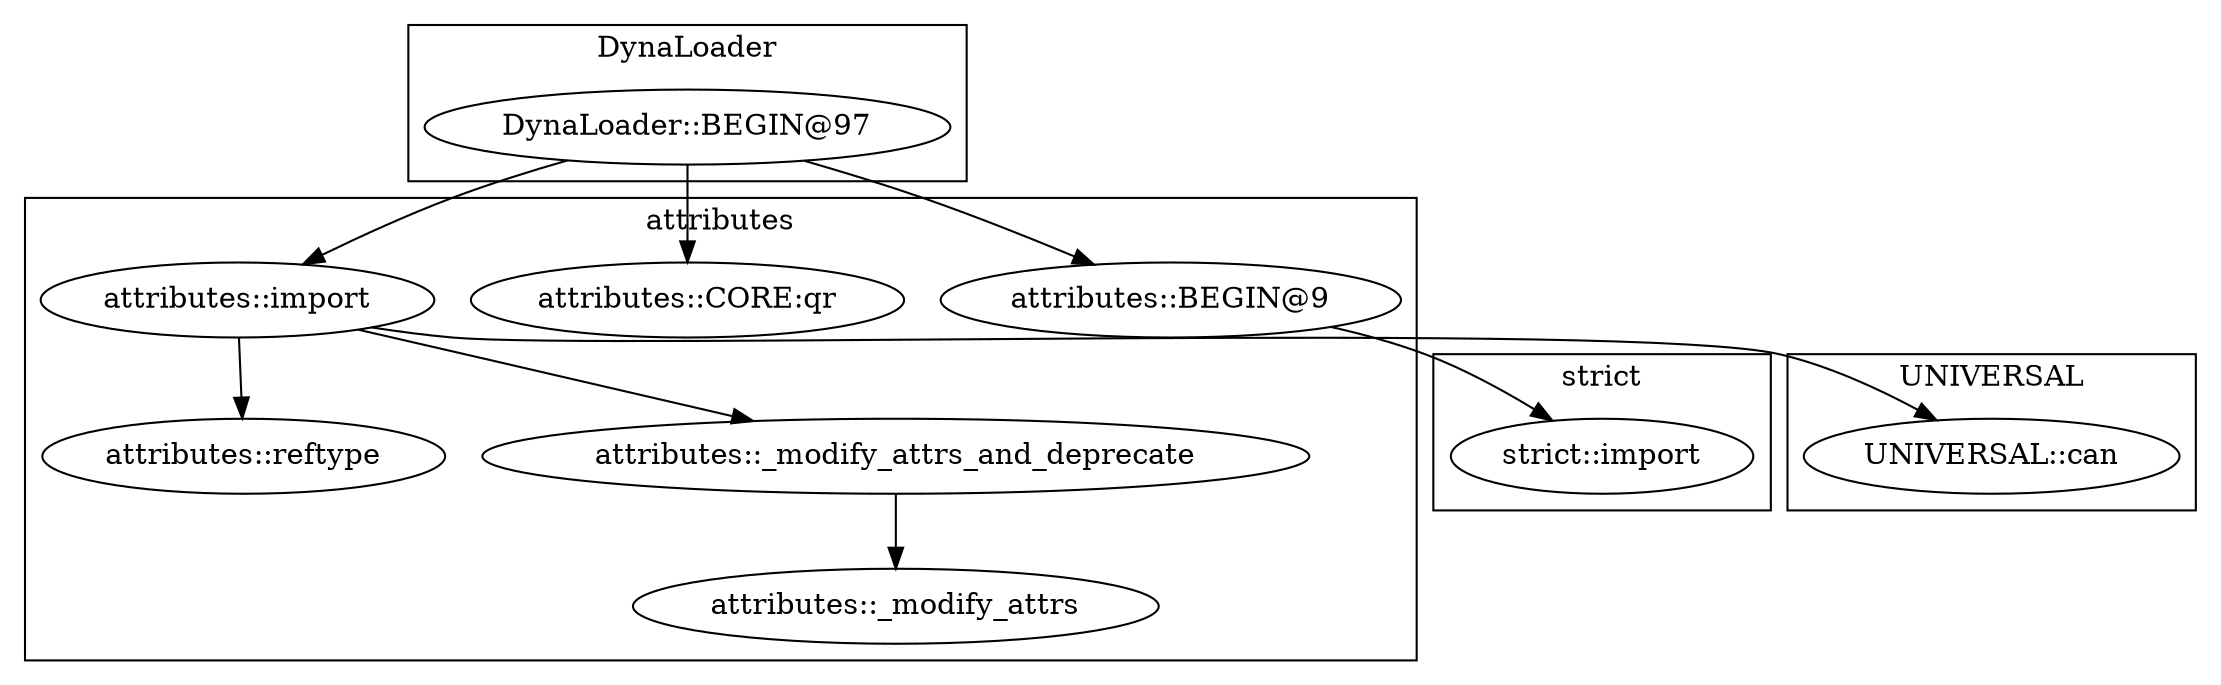digraph {
graph [overlap=false]
subgraph cluster_DynaLoader {
	label="DynaLoader";
	"DynaLoader::BEGIN@97";
}
subgraph cluster_UNIVERSAL {
	label="UNIVERSAL";
	"UNIVERSAL::can";
}
subgraph cluster_strict {
	label="strict";
	"strict::import";
}
subgraph cluster_attributes {
	label="attributes";
	"attributes::BEGIN@9";
	"attributes::reftype";
	"attributes::_modify_attrs_and_deprecate";
	"attributes::_modify_attrs";
	"attributes::CORE:qr";
	"attributes::import";
}
"attributes::import" -> "UNIVERSAL::can";
"attributes::_modify_attrs_and_deprecate" -> "attributes::_modify_attrs";
"attributes::import" -> "attributes::_modify_attrs_and_deprecate";
"attributes::BEGIN@9" -> "strict::import";
"attributes::import" -> "attributes::reftype";
"DynaLoader::BEGIN@97" -> "attributes::import";
"DynaLoader::BEGIN@97" -> "attributes::BEGIN@9";
"DynaLoader::BEGIN@97" -> "attributes::CORE:qr";
}
